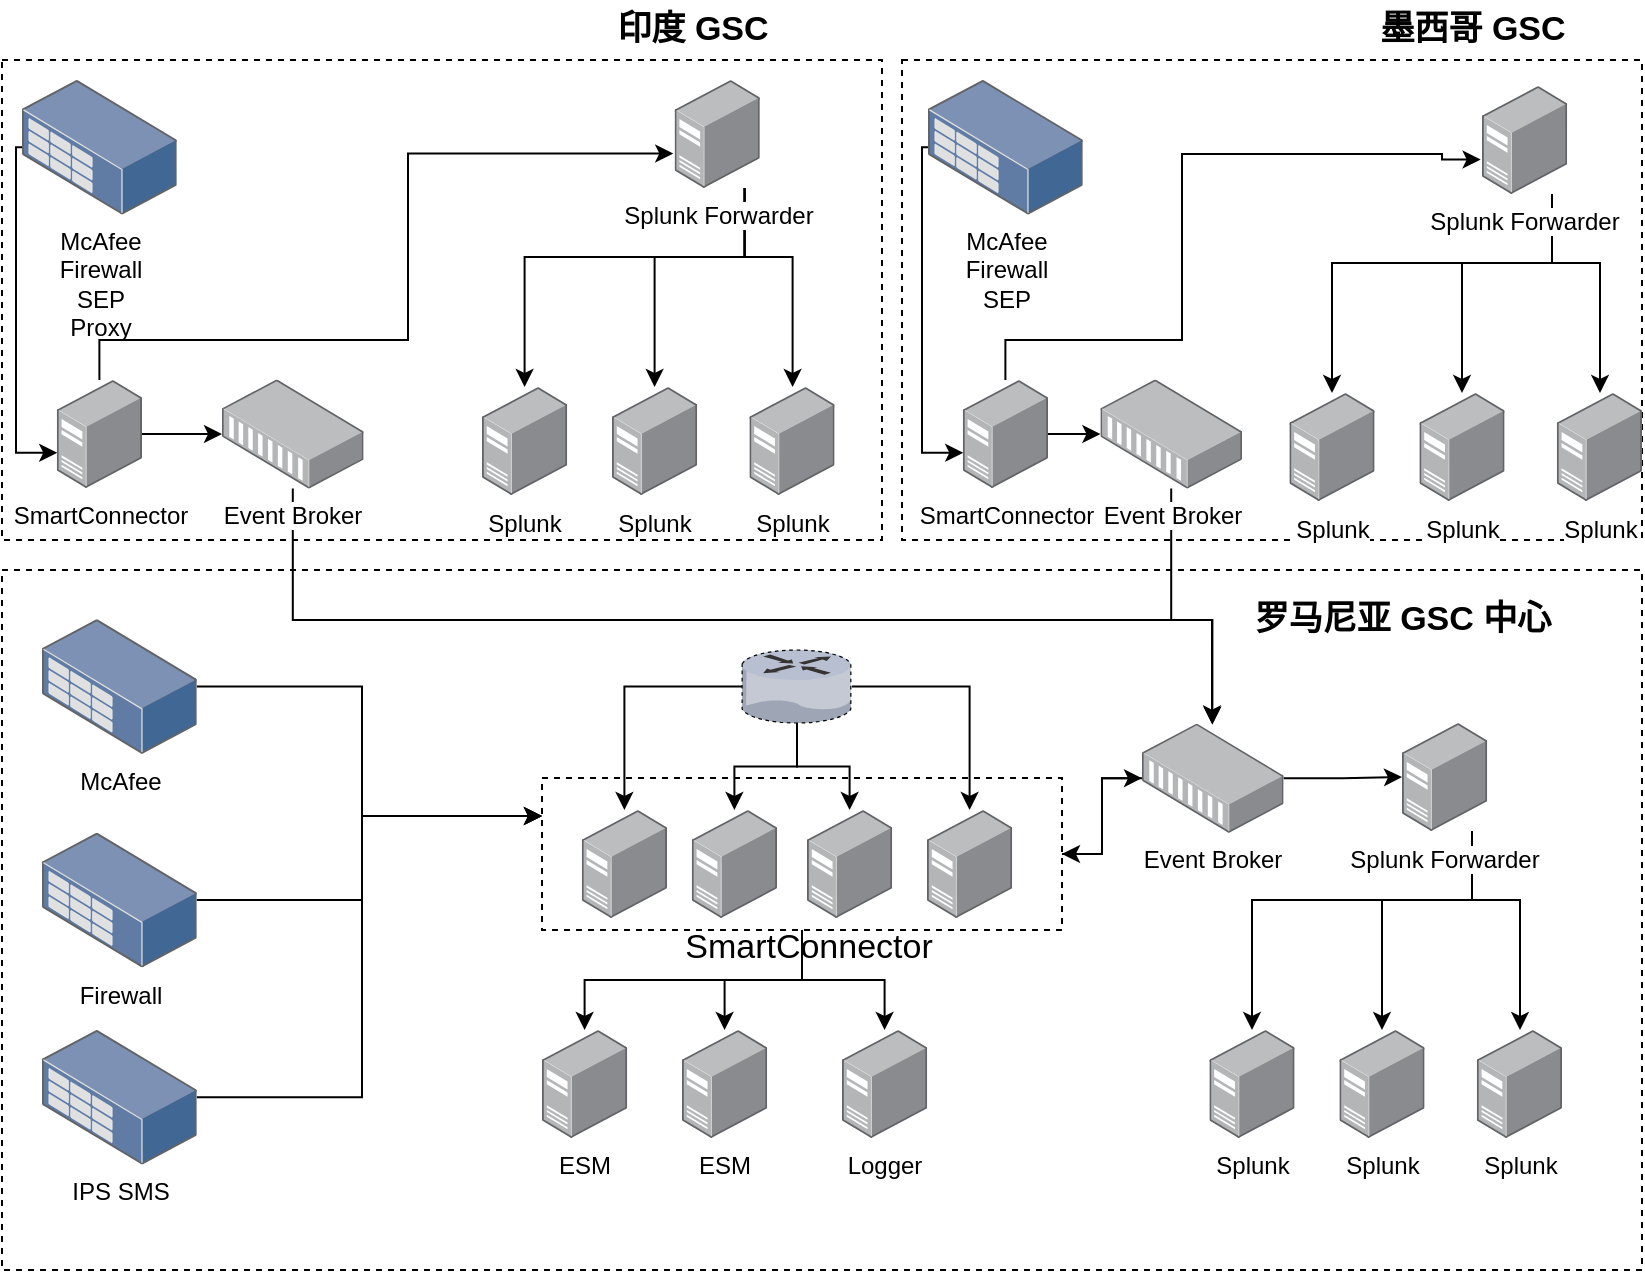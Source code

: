 <mxfile version="12.7.9" type="github">
  <diagram id="bP43eLScNlwlZQDMeicJ" name="Page-1">
    <mxGraphModel dx="1038" dy="499" grid="1" gridSize="10" guides="1" tooltips="1" connect="1" arrows="1" fold="1" page="1" pageScale="1" pageWidth="1600" pageHeight="900" math="0" shadow="0">
      <root>
        <mxCell id="0" />
        <mxCell id="1" parent="0" />
        <mxCell id="cLXOdxAJtxzI0Bnm1m7_-1" value="" style="rounded=0;whiteSpace=wrap;html=1;dashed=1;" vertex="1" parent="1">
          <mxGeometry x="120" y="485" width="820" height="350" as="geometry" />
        </mxCell>
        <mxCell id="cLXOdxAJtxzI0Bnm1m7_-2" style="edgeStyle=orthogonalEdgeStyle;rounded=0;orthogonalLoop=1;jettySize=auto;html=1;fontSize=17;" edge="1" parent="1" source="cLXOdxAJtxzI0Bnm1m7_-5" target="cLXOdxAJtxzI0Bnm1m7_-10">
          <mxGeometry relative="1" as="geometry" />
        </mxCell>
        <mxCell id="cLXOdxAJtxzI0Bnm1m7_-3" style="edgeStyle=orthogonalEdgeStyle;rounded=0;orthogonalLoop=1;jettySize=auto;html=1;fontSize=17;" edge="1" parent="1" source="cLXOdxAJtxzI0Bnm1m7_-5" target="cLXOdxAJtxzI0Bnm1m7_-11">
          <mxGeometry relative="1" as="geometry" />
        </mxCell>
        <mxCell id="cLXOdxAJtxzI0Bnm1m7_-4" style="edgeStyle=orthogonalEdgeStyle;rounded=0;orthogonalLoop=1;jettySize=auto;html=1;fontSize=17;" edge="1" parent="1" source="cLXOdxAJtxzI0Bnm1m7_-5" target="cLXOdxAJtxzI0Bnm1m7_-12">
          <mxGeometry relative="1" as="geometry" />
        </mxCell>
        <mxCell id="cLXOdxAJtxzI0Bnm1m7_-69" style="edgeStyle=orthogonalEdgeStyle;rounded=0;orthogonalLoop=1;jettySize=auto;html=1;" edge="1" parent="1" source="cLXOdxAJtxzI0Bnm1m7_-5" target="cLXOdxAJtxzI0Bnm1m7_-64">
          <mxGeometry relative="1" as="geometry" />
        </mxCell>
        <mxCell id="cLXOdxAJtxzI0Bnm1m7_-5" value="" style="rounded=0;whiteSpace=wrap;html=1;dashed=1;" vertex="1" parent="1">
          <mxGeometry x="390" y="589" width="260" height="76" as="geometry" />
        </mxCell>
        <mxCell id="cLXOdxAJtxzI0Bnm1m7_-8" value="" style="rounded=0;whiteSpace=wrap;html=1;dashed=1;" vertex="1" parent="1">
          <mxGeometry x="120" y="230" width="440" height="240" as="geometry" />
        </mxCell>
        <mxCell id="cLXOdxAJtxzI0Bnm1m7_-10" value="ESM" style="points=[];aspect=fixed;html=1;align=center;shadow=0;dashed=0;image;image=img/lib/allied_telesis/computer_and_terminals/Server_Desktop.svg;" vertex="1" parent="1">
          <mxGeometry x="390" y="715" width="42.6" height="54" as="geometry" />
        </mxCell>
        <mxCell id="cLXOdxAJtxzI0Bnm1m7_-11" value="ESM" style="points=[];aspect=fixed;html=1;align=center;shadow=0;dashed=0;image;image=img/lib/allied_telesis/computer_and_terminals/Server_Desktop.svg;" vertex="1" parent="1">
          <mxGeometry x="460" y="715" width="42.6" height="54" as="geometry" />
        </mxCell>
        <mxCell id="cLXOdxAJtxzI0Bnm1m7_-12" value="Logger" style="points=[];aspect=fixed;html=1;align=center;shadow=0;dashed=0;image;image=img/lib/allied_telesis/computer_and_terminals/Server_Desktop.svg;" vertex="1" parent="1">
          <mxGeometry x="540" y="715" width="42.6" height="54" as="geometry" />
        </mxCell>
        <mxCell id="cLXOdxAJtxzI0Bnm1m7_-14" style="edgeStyle=orthogonalEdgeStyle;rounded=0;orthogonalLoop=1;jettySize=auto;html=1;fontSize=17;" edge="1" parent="1" source="cLXOdxAJtxzI0Bnm1m7_-18" target="cLXOdxAJtxzI0Bnm1m7_-19">
          <mxGeometry relative="1" as="geometry" />
        </mxCell>
        <mxCell id="cLXOdxAJtxzI0Bnm1m7_-15" style="edgeStyle=orthogonalEdgeStyle;rounded=0;orthogonalLoop=1;jettySize=auto;html=1;fontSize=17;" edge="1" parent="1" source="cLXOdxAJtxzI0Bnm1m7_-18" target="cLXOdxAJtxzI0Bnm1m7_-20">
          <mxGeometry relative="1" as="geometry" />
        </mxCell>
        <mxCell id="cLXOdxAJtxzI0Bnm1m7_-16" style="edgeStyle=orthogonalEdgeStyle;rounded=0;orthogonalLoop=1;jettySize=auto;html=1;fontSize=17;" edge="1" parent="1" source="cLXOdxAJtxzI0Bnm1m7_-18" target="cLXOdxAJtxzI0Bnm1m7_-22">
          <mxGeometry relative="1" as="geometry" />
        </mxCell>
        <mxCell id="cLXOdxAJtxzI0Bnm1m7_-17" style="edgeStyle=orthogonalEdgeStyle;rounded=0;orthogonalLoop=1;jettySize=auto;html=1;fontSize=17;" edge="1" parent="1" source="cLXOdxAJtxzI0Bnm1m7_-18" target="cLXOdxAJtxzI0Bnm1m7_-21">
          <mxGeometry relative="1" as="geometry" />
        </mxCell>
        <mxCell id="cLXOdxAJtxzI0Bnm1m7_-18" value="" style="verticalLabelPosition=bottom;aspect=fixed;html=1;verticalAlign=top;strokeColor=none;align=center;outlineConnect=0;shape=mxgraph.citrix.router;dashed=1;" vertex="1" parent="1">
          <mxGeometry x="490" y="525" width="55" height="36.5" as="geometry" />
        </mxCell>
        <mxCell id="cLXOdxAJtxzI0Bnm1m7_-19" value="" style="points=[];aspect=fixed;html=1;align=center;shadow=0;dashed=0;image;image=img/lib/allied_telesis/computer_and_terminals/Server_Desktop.svg;" vertex="1" parent="1">
          <mxGeometry x="409.9" y="605" width="42.6" height="54" as="geometry" />
        </mxCell>
        <mxCell id="cLXOdxAJtxzI0Bnm1m7_-20" value="" style="points=[];aspect=fixed;html=1;align=center;shadow=0;dashed=0;image;image=img/lib/allied_telesis/computer_and_terminals/Server_Desktop.svg;" vertex="1" parent="1">
          <mxGeometry x="464.9" y="605" width="42.6" height="54" as="geometry" />
        </mxCell>
        <mxCell id="cLXOdxAJtxzI0Bnm1m7_-21" value="" style="points=[];aspect=fixed;html=1;align=center;shadow=0;dashed=0;image;image=img/lib/allied_telesis/computer_and_terminals/Server_Desktop.svg;" vertex="1" parent="1">
          <mxGeometry x="522.5" y="605" width="42.6" height="54" as="geometry" />
        </mxCell>
        <mxCell id="cLXOdxAJtxzI0Bnm1m7_-22" value="" style="points=[];aspect=fixed;html=1;align=center;shadow=0;dashed=0;image;image=img/lib/allied_telesis/computer_and_terminals/Server_Desktop.svg;" vertex="1" parent="1">
          <mxGeometry x="582.5" y="605" width="42.6" height="54" as="geometry" />
        </mxCell>
        <mxCell id="cLXOdxAJtxzI0Bnm1m7_-25" style="edgeStyle=orthogonalEdgeStyle;rounded=0;orthogonalLoop=1;jettySize=auto;html=1;entryX=0;entryY=0.25;entryDx=0;entryDy=0;fontSize=17;" edge="1" parent="1" source="cLXOdxAJtxzI0Bnm1m7_-26" target="cLXOdxAJtxzI0Bnm1m7_-5">
          <mxGeometry relative="1" as="geometry">
            <Array as="points">
              <mxPoint x="300" y="543" />
              <mxPoint x="300" y="608" />
            </Array>
          </mxGeometry>
        </mxCell>
        <mxCell id="cLXOdxAJtxzI0Bnm1m7_-26" value="McAfee" style="points=[];aspect=fixed;html=1;align=center;shadow=0;dashed=0;image;image=img/lib/allied_telesis/storage/Datacenter_Server_Rack_Storage_Unit_Small.svg;" vertex="1" parent="1">
          <mxGeometry x="140" y="509.65" width="77.4" height="67.2" as="geometry" />
        </mxCell>
        <mxCell id="cLXOdxAJtxzI0Bnm1m7_-27" style="edgeStyle=orthogonalEdgeStyle;rounded=0;orthogonalLoop=1;jettySize=auto;html=1;entryX=0;entryY=0.25;entryDx=0;entryDy=0;fontSize=17;" edge="1" parent="1" source="cLXOdxAJtxzI0Bnm1m7_-28" target="cLXOdxAJtxzI0Bnm1m7_-5">
          <mxGeometry relative="1" as="geometry">
            <Array as="points">
              <mxPoint x="300" y="650" />
              <mxPoint x="300" y="608" />
            </Array>
          </mxGeometry>
        </mxCell>
        <mxCell id="cLXOdxAJtxzI0Bnm1m7_-28" value="Firewall" style="points=[];aspect=fixed;html=1;align=center;shadow=0;dashed=0;image;image=img/lib/allied_telesis/storage/Datacenter_Server_Rack_Storage_Unit_Small.svg;" vertex="1" parent="1">
          <mxGeometry x="140" y="616.4" width="77.4" height="67.2" as="geometry" />
        </mxCell>
        <mxCell id="cLXOdxAJtxzI0Bnm1m7_-29" style="edgeStyle=orthogonalEdgeStyle;rounded=0;orthogonalLoop=1;jettySize=auto;html=1;entryX=0;entryY=0.25;entryDx=0;entryDy=0;fontSize=17;" edge="1" parent="1" source="cLXOdxAJtxzI0Bnm1m7_-30" target="cLXOdxAJtxzI0Bnm1m7_-5">
          <mxGeometry relative="1" as="geometry">
            <Array as="points">
              <mxPoint x="300" y="749" />
              <mxPoint x="300" y="608" />
            </Array>
          </mxGeometry>
        </mxCell>
        <mxCell id="cLXOdxAJtxzI0Bnm1m7_-30" value="IPS SMS" style="points=[];aspect=fixed;html=1;align=center;shadow=0;dashed=0;image;image=img/lib/allied_telesis/storage/Datacenter_Server_Rack_Storage_Unit_Small.svg;" vertex="1" parent="1">
          <mxGeometry x="140" y="715" width="77.4" height="67.2" as="geometry" />
        </mxCell>
        <mxCell id="cLXOdxAJtxzI0Bnm1m7_-51" value="" style="rounded=0;whiteSpace=wrap;html=1;dashed=1;" vertex="1" parent="1">
          <mxGeometry x="570" y="230" width="370" height="240" as="geometry" />
        </mxCell>
        <mxCell id="cLXOdxAJtxzI0Bnm1m7_-54" value="墨西哥 GSC" style="text;html=1;align=center;verticalAlign=middle;resizable=0;points=[];autosize=1;fontStyle=1;fontSize=17;" vertex="1" parent="1">
          <mxGeometry x="800" y="200" width="110" height="30" as="geometry" />
        </mxCell>
        <mxCell id="cLXOdxAJtxzI0Bnm1m7_-60" value="SmartConnector" style="text;html=1;align=center;verticalAlign=middle;resizable=0;points=[];autosize=1;fontSize=17;" vertex="1" parent="1">
          <mxGeometry x="452.5" y="659" width="140" height="30" as="geometry" />
        </mxCell>
        <mxCell id="cLXOdxAJtxzI0Bnm1m7_-61" value="罗马尼亚 GSC 中心" style="text;html=1;align=center;verticalAlign=middle;resizable=0;points=[];autosize=1;fontStyle=1;fontSize=17;" vertex="1" parent="1">
          <mxGeometry x="740" y="495" width="160" height="30" as="geometry" />
        </mxCell>
        <mxCell id="cLXOdxAJtxzI0Bnm1m7_-62" value="印度 GSC" style="text;html=1;align=center;verticalAlign=middle;resizable=0;points=[];autosize=1;fontStyle=1;fontSize=17;" vertex="1" parent="1">
          <mxGeometry x="420" y="200" width="90" height="30" as="geometry" />
        </mxCell>
        <mxCell id="cLXOdxAJtxzI0Bnm1m7_-70" style="edgeStyle=orthogonalEdgeStyle;rounded=0;orthogonalLoop=1;jettySize=auto;html=1;" edge="1" parent="1" source="cLXOdxAJtxzI0Bnm1m7_-64" target="cLXOdxAJtxzI0Bnm1m7_-65">
          <mxGeometry relative="1" as="geometry" />
        </mxCell>
        <mxCell id="cLXOdxAJtxzI0Bnm1m7_-134" style="edgeStyle=orthogonalEdgeStyle;rounded=0;orthogonalLoop=1;jettySize=auto;html=1;entryX=1;entryY=0.5;entryDx=0;entryDy=0;" edge="1" parent="1" source="cLXOdxAJtxzI0Bnm1m7_-64" target="cLXOdxAJtxzI0Bnm1m7_-5">
          <mxGeometry relative="1" as="geometry" />
        </mxCell>
        <mxCell id="cLXOdxAJtxzI0Bnm1m7_-64" value="Event Broker" style="points=[];aspect=fixed;html=1;align=center;shadow=0;dashed=0;image;image=img/lib/allied_telesis/media_converters/Media_Converter_Modular.svg;imageBackground=none;" vertex="1" parent="1">
          <mxGeometry x="690" y="561.8" width="70.8" height="54.6" as="geometry" />
        </mxCell>
        <mxCell id="cLXOdxAJtxzI0Bnm1m7_-71" style="edgeStyle=orthogonalEdgeStyle;rounded=0;orthogonalLoop=1;jettySize=auto;html=1;" edge="1" parent="1" source="cLXOdxAJtxzI0Bnm1m7_-65" target="cLXOdxAJtxzI0Bnm1m7_-66">
          <mxGeometry relative="1" as="geometry">
            <Array as="points">
              <mxPoint x="855" y="650" />
              <mxPoint x="745" y="650" />
            </Array>
          </mxGeometry>
        </mxCell>
        <mxCell id="cLXOdxAJtxzI0Bnm1m7_-72" style="edgeStyle=orthogonalEdgeStyle;rounded=0;orthogonalLoop=1;jettySize=auto;html=1;" edge="1" parent="1" source="cLXOdxAJtxzI0Bnm1m7_-65" target="cLXOdxAJtxzI0Bnm1m7_-67">
          <mxGeometry relative="1" as="geometry">
            <Array as="points">
              <mxPoint x="855" y="650" />
              <mxPoint x="810" y="650" />
            </Array>
          </mxGeometry>
        </mxCell>
        <mxCell id="cLXOdxAJtxzI0Bnm1m7_-73" style="edgeStyle=orthogonalEdgeStyle;rounded=0;orthogonalLoop=1;jettySize=auto;html=1;" edge="1" parent="1" source="cLXOdxAJtxzI0Bnm1m7_-65" target="cLXOdxAJtxzI0Bnm1m7_-68">
          <mxGeometry relative="1" as="geometry">
            <Array as="points">
              <mxPoint x="855" y="650" />
              <mxPoint x="879" y="650" />
            </Array>
          </mxGeometry>
        </mxCell>
        <mxCell id="cLXOdxAJtxzI0Bnm1m7_-65" value="Splunk Forwarder" style="points=[];aspect=fixed;html=1;align=center;shadow=0;dashed=0;image;image=img/lib/allied_telesis/computer_and_terminals/Server_Desktop.svg;" vertex="1" parent="1">
          <mxGeometry x="820" y="561.5" width="42.6" height="54" as="geometry" />
        </mxCell>
        <mxCell id="cLXOdxAJtxzI0Bnm1m7_-66" value="Splunk" style="points=[];aspect=fixed;html=1;align=center;shadow=0;dashed=0;image;image=img/lib/allied_telesis/computer_and_terminals/Server_Desktop.svg;" vertex="1" parent="1">
          <mxGeometry x="723.7" y="715" width="42.6" height="54" as="geometry" />
        </mxCell>
        <mxCell id="cLXOdxAJtxzI0Bnm1m7_-67" value="Splunk" style="points=[];aspect=fixed;html=1;align=center;shadow=0;dashed=0;image;image=img/lib/allied_telesis/computer_and_terminals/Server_Desktop.svg;" vertex="1" parent="1">
          <mxGeometry x="788.7" y="715" width="42.6" height="54" as="geometry" />
        </mxCell>
        <mxCell id="cLXOdxAJtxzI0Bnm1m7_-68" value="Splunk" style="points=[];aspect=fixed;html=1;align=center;shadow=0;dashed=0;image;image=img/lib/allied_telesis/computer_and_terminals/Server_Desktop.svg;" vertex="1" parent="1">
          <mxGeometry x="857.4" y="715" width="42.6" height="54" as="geometry" />
        </mxCell>
        <mxCell id="cLXOdxAJtxzI0Bnm1m7_-87" style="edgeStyle=orthogonalEdgeStyle;rounded=0;orthogonalLoop=1;jettySize=auto;html=1;entryX=0.005;entryY=0.674;entryDx=0;entryDy=0;entryPerimeter=0;" edge="1" parent="1" source="cLXOdxAJtxzI0Bnm1m7_-74" target="cLXOdxAJtxzI0Bnm1m7_-85">
          <mxGeometry relative="1" as="geometry">
            <Array as="points">
              <mxPoint x="127" y="274" />
              <mxPoint x="127" y="426" />
            </Array>
          </mxGeometry>
        </mxCell>
        <mxCell id="cLXOdxAJtxzI0Bnm1m7_-74" value="McAfee&lt;br&gt;Firewall&lt;br&gt;SEP&lt;br&gt;Proxy" style="points=[];aspect=fixed;html=1;align=center;shadow=0;dashed=0;image;image=img/lib/allied_telesis/storage/Datacenter_Server_Rack_Storage_Unit_Small.svg;" vertex="1" parent="1">
          <mxGeometry x="130" y="240" width="77.4" height="67.2" as="geometry" />
        </mxCell>
        <mxCell id="cLXOdxAJtxzI0Bnm1m7_-92" style="edgeStyle=orthogonalEdgeStyle;rounded=0;orthogonalLoop=1;jettySize=auto;html=1;" edge="1" parent="1" source="cLXOdxAJtxzI0Bnm1m7_-77" target="cLXOdxAJtxzI0Bnm1m7_-64">
          <mxGeometry relative="1" as="geometry">
            <Array as="points">
              <mxPoint x="265" y="510" />
              <mxPoint x="725" y="510" />
            </Array>
          </mxGeometry>
        </mxCell>
        <mxCell id="cLXOdxAJtxzI0Bnm1m7_-77" value="Event Broker" style="points=[];aspect=fixed;html=1;align=center;shadow=0;dashed=0;image;image=img/lib/allied_telesis/media_converters/Media_Converter_Modular.svg;" vertex="1" parent="1">
          <mxGeometry x="230" y="389.7" width="70.8" height="54.6" as="geometry" />
        </mxCell>
        <mxCell id="cLXOdxAJtxzI0Bnm1m7_-78" style="edgeStyle=orthogonalEdgeStyle;rounded=0;orthogonalLoop=1;jettySize=auto;html=1;" edge="1" parent="1" source="cLXOdxAJtxzI0Bnm1m7_-81" target="cLXOdxAJtxzI0Bnm1m7_-82">
          <mxGeometry relative="1" as="geometry">
            <Array as="points">
              <mxPoint x="491.3" y="328.5" />
              <mxPoint x="381.3" y="328.5" />
            </Array>
          </mxGeometry>
        </mxCell>
        <mxCell id="cLXOdxAJtxzI0Bnm1m7_-79" style="edgeStyle=orthogonalEdgeStyle;rounded=0;orthogonalLoop=1;jettySize=auto;html=1;" edge="1" parent="1" source="cLXOdxAJtxzI0Bnm1m7_-81" target="cLXOdxAJtxzI0Bnm1m7_-83">
          <mxGeometry relative="1" as="geometry">
            <Array as="points">
              <mxPoint x="491.3" y="328.5" />
              <mxPoint x="446.3" y="328.5" />
            </Array>
          </mxGeometry>
        </mxCell>
        <mxCell id="cLXOdxAJtxzI0Bnm1m7_-80" style="edgeStyle=orthogonalEdgeStyle;rounded=0;orthogonalLoop=1;jettySize=auto;html=1;" edge="1" parent="1" source="cLXOdxAJtxzI0Bnm1m7_-81" target="cLXOdxAJtxzI0Bnm1m7_-84">
          <mxGeometry relative="1" as="geometry">
            <Array as="points">
              <mxPoint x="491.3" y="328.5" />
              <mxPoint x="515.3" y="328.5" />
            </Array>
          </mxGeometry>
        </mxCell>
        <mxCell id="cLXOdxAJtxzI0Bnm1m7_-81" value="Splunk Forwarder" style="points=[];aspect=fixed;html=1;align=center;shadow=0;dashed=0;image;image=img/lib/allied_telesis/computer_and_terminals/Server_Desktop.svg;" vertex="1" parent="1">
          <mxGeometry x="456.3" y="240" width="42.6" height="54" as="geometry" />
        </mxCell>
        <mxCell id="cLXOdxAJtxzI0Bnm1m7_-82" value="Splunk" style="points=[];aspect=fixed;html=1;align=center;shadow=0;dashed=0;image;image=img/lib/allied_telesis/computer_and_terminals/Server_Desktop.svg;" vertex="1" parent="1">
          <mxGeometry x="360.0" y="393.5" width="42.6" height="54" as="geometry" />
        </mxCell>
        <mxCell id="cLXOdxAJtxzI0Bnm1m7_-83" value="Splunk" style="points=[];aspect=fixed;html=1;align=center;shadow=0;dashed=0;image;image=img/lib/allied_telesis/computer_and_terminals/Server_Desktop.svg;" vertex="1" parent="1">
          <mxGeometry x="425.0" y="393.5" width="42.6" height="54" as="geometry" />
        </mxCell>
        <mxCell id="cLXOdxAJtxzI0Bnm1m7_-84" value="Splunk" style="points=[];aspect=fixed;html=1;align=center;shadow=0;dashed=0;image;image=img/lib/allied_telesis/computer_and_terminals/Server_Desktop.svg;" vertex="1" parent="1">
          <mxGeometry x="493.7" y="393.5" width="42.6" height="54" as="geometry" />
        </mxCell>
        <mxCell id="cLXOdxAJtxzI0Bnm1m7_-88" style="edgeStyle=orthogonalEdgeStyle;rounded=0;orthogonalLoop=1;jettySize=auto;html=1;" edge="1" parent="1" source="cLXOdxAJtxzI0Bnm1m7_-85" target="cLXOdxAJtxzI0Bnm1m7_-77">
          <mxGeometry relative="1" as="geometry" />
        </mxCell>
        <mxCell id="cLXOdxAJtxzI0Bnm1m7_-89" style="edgeStyle=orthogonalEdgeStyle;rounded=0;orthogonalLoop=1;jettySize=auto;html=1;entryX=-0.016;entryY=0.681;entryDx=0;entryDy=0;entryPerimeter=0;" edge="1" parent="1" source="cLXOdxAJtxzI0Bnm1m7_-85" target="cLXOdxAJtxzI0Bnm1m7_-81">
          <mxGeometry relative="1" as="geometry">
            <Array as="points">
              <mxPoint x="169" y="370" />
              <mxPoint x="323" y="370" />
              <mxPoint x="323" y="277" />
            </Array>
          </mxGeometry>
        </mxCell>
        <mxCell id="cLXOdxAJtxzI0Bnm1m7_-85" value="SmartConnector" style="points=[];aspect=fixed;html=1;align=center;shadow=0;dashed=0;image;image=img/lib/allied_telesis/computer_and_terminals/Server_Desktop.svg;" vertex="1" parent="1">
          <mxGeometry x="147.4" y="390" width="42.6" height="54" as="geometry" />
        </mxCell>
        <mxCell id="cLXOdxAJtxzI0Bnm1m7_-119" style="edgeStyle=orthogonalEdgeStyle;rounded=0;orthogonalLoop=1;jettySize=auto;html=1;entryX=0.005;entryY=0.674;entryDx=0;entryDy=0;entryPerimeter=0;" edge="1" parent="1" source="cLXOdxAJtxzI0Bnm1m7_-120" target="cLXOdxAJtxzI0Bnm1m7_-131">
          <mxGeometry relative="1" as="geometry">
            <Array as="points">
              <mxPoint x="580" y="274" />
              <mxPoint x="580" y="426" />
            </Array>
          </mxGeometry>
        </mxCell>
        <mxCell id="cLXOdxAJtxzI0Bnm1m7_-120" value="McAfee&lt;br&gt;Firewall&lt;br&gt;SEP" style="points=[];aspect=fixed;html=1;align=center;shadow=0;dashed=0;image;image=img/lib/allied_telesis/storage/Datacenter_Server_Rack_Storage_Unit_Small.svg;" vertex="1" parent="1">
          <mxGeometry x="583" y="240" width="77.4" height="67.2" as="geometry" />
        </mxCell>
        <mxCell id="cLXOdxAJtxzI0Bnm1m7_-132" style="edgeStyle=orthogonalEdgeStyle;rounded=0;orthogonalLoop=1;jettySize=auto;html=1;entryX=0.497;entryY=0.011;entryDx=0;entryDy=0;entryPerimeter=0;" edge="1" parent="1" source="cLXOdxAJtxzI0Bnm1m7_-121" target="cLXOdxAJtxzI0Bnm1m7_-64">
          <mxGeometry relative="1" as="geometry">
            <Array as="points">
              <mxPoint x="705" y="510" />
              <mxPoint x="725" y="510" />
            </Array>
          </mxGeometry>
        </mxCell>
        <mxCell id="cLXOdxAJtxzI0Bnm1m7_-121" value="Event Broker" style="points=[];aspect=fixed;html=1;align=center;shadow=0;dashed=0;image;image=img/lib/allied_telesis/media_converters/Media_Converter_Modular.svg;" vertex="1" parent="1">
          <mxGeometry x="669.2" y="389.7" width="70.8" height="54.6" as="geometry" />
        </mxCell>
        <mxCell id="cLXOdxAJtxzI0Bnm1m7_-122" style="edgeStyle=orthogonalEdgeStyle;rounded=0;orthogonalLoop=1;jettySize=auto;html=1;" edge="1" parent="1" source="cLXOdxAJtxzI0Bnm1m7_-125" target="cLXOdxAJtxzI0Bnm1m7_-126">
          <mxGeometry relative="1" as="geometry">
            <Array as="points">
              <mxPoint x="895" y="331.5" />
              <mxPoint x="785" y="331.5" />
            </Array>
          </mxGeometry>
        </mxCell>
        <mxCell id="cLXOdxAJtxzI0Bnm1m7_-123" style="edgeStyle=orthogonalEdgeStyle;rounded=0;orthogonalLoop=1;jettySize=auto;html=1;" edge="1" parent="1" source="cLXOdxAJtxzI0Bnm1m7_-125" target="cLXOdxAJtxzI0Bnm1m7_-127">
          <mxGeometry relative="1" as="geometry">
            <Array as="points">
              <mxPoint x="895" y="331.5" />
              <mxPoint x="850" y="331.5" />
            </Array>
          </mxGeometry>
        </mxCell>
        <mxCell id="cLXOdxAJtxzI0Bnm1m7_-124" style="edgeStyle=orthogonalEdgeStyle;rounded=0;orthogonalLoop=1;jettySize=auto;html=1;" edge="1" parent="1" source="cLXOdxAJtxzI0Bnm1m7_-125" target="cLXOdxAJtxzI0Bnm1m7_-128">
          <mxGeometry relative="1" as="geometry">
            <Array as="points">
              <mxPoint x="895" y="331.5" />
              <mxPoint x="919" y="331.5" />
            </Array>
          </mxGeometry>
        </mxCell>
        <mxCell id="cLXOdxAJtxzI0Bnm1m7_-125" value="Splunk Forwarder" style="points=[];aspect=fixed;html=1;align=center;shadow=0;dashed=0;image;image=img/lib/allied_telesis/computer_and_terminals/Server_Desktop.svg;" vertex="1" parent="1">
          <mxGeometry x="860" y="243" width="42.6" height="54" as="geometry" />
        </mxCell>
        <mxCell id="cLXOdxAJtxzI0Bnm1m7_-126" value="Splunk" style="points=[];aspect=fixed;html=1;align=center;shadow=0;dashed=0;image;image=img/lib/allied_telesis/computer_and_terminals/Server_Desktop.svg;" vertex="1" parent="1">
          <mxGeometry x="763.7" y="396.5" width="42.6" height="54" as="geometry" />
        </mxCell>
        <mxCell id="cLXOdxAJtxzI0Bnm1m7_-127" value="Splunk" style="points=[];aspect=fixed;html=1;align=center;shadow=0;dashed=0;image;image=img/lib/allied_telesis/computer_and_terminals/Server_Desktop.svg;" vertex="1" parent="1">
          <mxGeometry x="828.7" y="396.5" width="42.6" height="54" as="geometry" />
        </mxCell>
        <mxCell id="cLXOdxAJtxzI0Bnm1m7_-128" value="Splunk" style="points=[];aspect=fixed;html=1;align=center;shadow=0;dashed=0;image;image=img/lib/allied_telesis/computer_and_terminals/Server_Desktop.svg;" vertex="1" parent="1">
          <mxGeometry x="897.4" y="396.5" width="42.6" height="54" as="geometry" />
        </mxCell>
        <mxCell id="cLXOdxAJtxzI0Bnm1m7_-129" style="edgeStyle=orthogonalEdgeStyle;rounded=0;orthogonalLoop=1;jettySize=auto;html=1;" edge="1" parent="1" source="cLXOdxAJtxzI0Bnm1m7_-131" target="cLXOdxAJtxzI0Bnm1m7_-121">
          <mxGeometry relative="1" as="geometry" />
        </mxCell>
        <mxCell id="cLXOdxAJtxzI0Bnm1m7_-130" style="edgeStyle=orthogonalEdgeStyle;rounded=0;orthogonalLoop=1;jettySize=auto;html=1;entryX=-0.016;entryY=0.681;entryDx=0;entryDy=0;entryPerimeter=0;" edge="1" parent="1" source="cLXOdxAJtxzI0Bnm1m7_-131" target="cLXOdxAJtxzI0Bnm1m7_-125">
          <mxGeometry relative="1" as="geometry">
            <Array as="points">
              <mxPoint x="622" y="370" />
              <mxPoint x="710" y="370" />
              <mxPoint x="710" y="277" />
              <mxPoint x="840" y="277" />
              <mxPoint x="840" y="280" />
            </Array>
          </mxGeometry>
        </mxCell>
        <mxCell id="cLXOdxAJtxzI0Bnm1m7_-131" value="SmartConnector" style="points=[];aspect=fixed;html=1;align=center;shadow=0;dashed=0;image;image=img/lib/allied_telesis/computer_and_terminals/Server_Desktop.svg;" vertex="1" parent="1">
          <mxGeometry x="600.4" y="390" width="42.6" height="54" as="geometry" />
        </mxCell>
      </root>
    </mxGraphModel>
  </diagram>
</mxfile>
